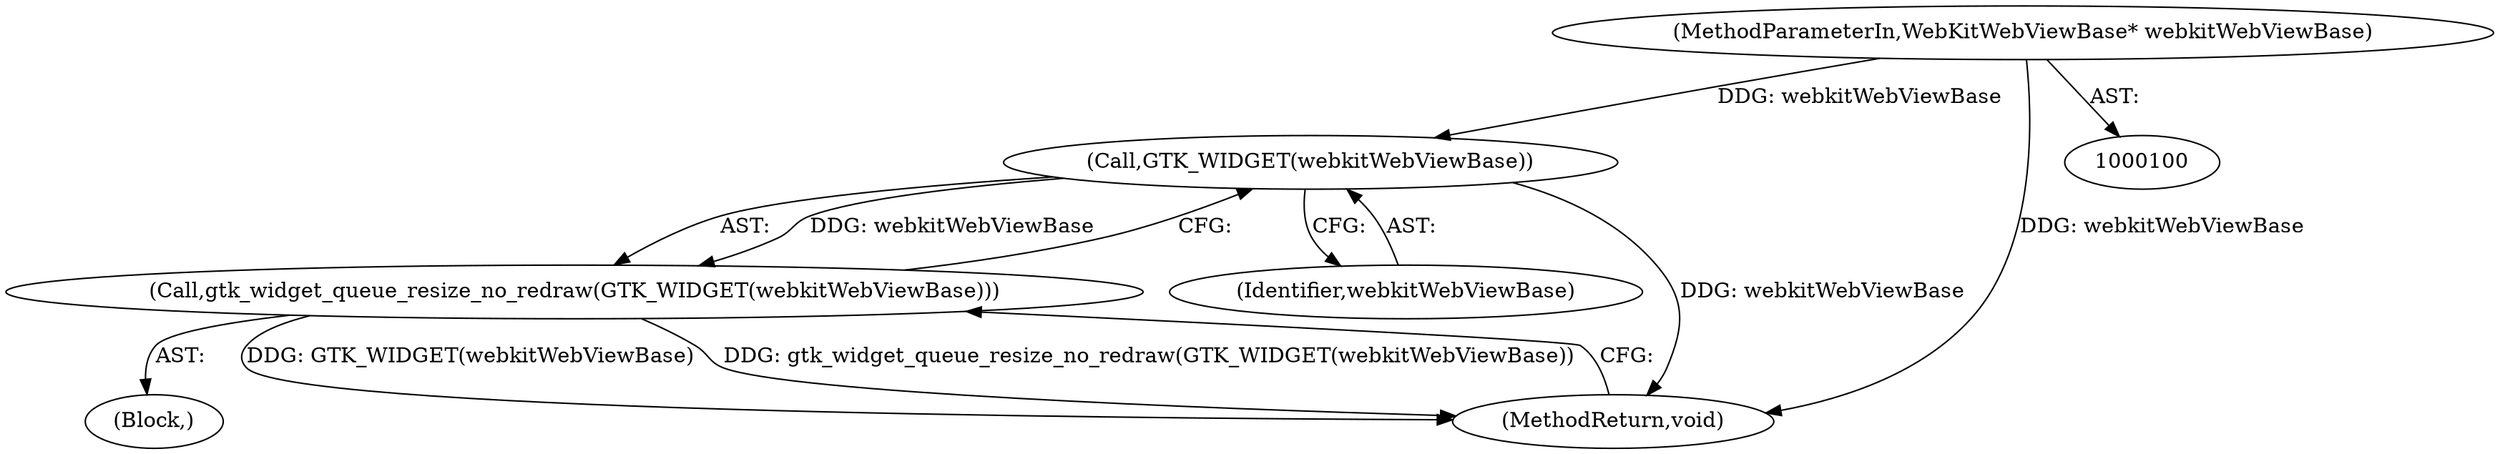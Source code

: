 digraph "0_Chrome_3bbc818ed1a7b63b8290bbde9ae975956748cb8a_0@pointer" {
"1000101" [label="(MethodParameterIn,WebKitWebViewBase* webkitWebViewBase)"];
"1000129" [label="(Call,GTK_WIDGET(webkitWebViewBase))"];
"1000128" [label="(Call,gtk_widget_queue_resize_no_redraw(GTK_WIDGET(webkitWebViewBase)))"];
"1000129" [label="(Call,GTK_WIDGET(webkitWebViewBase))"];
"1000101" [label="(MethodParameterIn,WebKitWebViewBase* webkitWebViewBase)"];
"1000130" [label="(Identifier,webkitWebViewBase)"];
"1000128" [label="(Call,gtk_widget_queue_resize_no_redraw(GTK_WIDGET(webkitWebViewBase)))"];
"1000103" [label="(Block,)"];
"1000131" [label="(MethodReturn,void)"];
"1000101" -> "1000100"  [label="AST: "];
"1000101" -> "1000131"  [label="DDG: webkitWebViewBase"];
"1000101" -> "1000129"  [label="DDG: webkitWebViewBase"];
"1000129" -> "1000128"  [label="AST: "];
"1000129" -> "1000130"  [label="CFG: "];
"1000130" -> "1000129"  [label="AST: "];
"1000128" -> "1000129"  [label="CFG: "];
"1000129" -> "1000131"  [label="DDG: webkitWebViewBase"];
"1000129" -> "1000128"  [label="DDG: webkitWebViewBase"];
"1000128" -> "1000103"  [label="AST: "];
"1000131" -> "1000128"  [label="CFG: "];
"1000128" -> "1000131"  [label="DDG: GTK_WIDGET(webkitWebViewBase)"];
"1000128" -> "1000131"  [label="DDG: gtk_widget_queue_resize_no_redraw(GTK_WIDGET(webkitWebViewBase))"];
}
